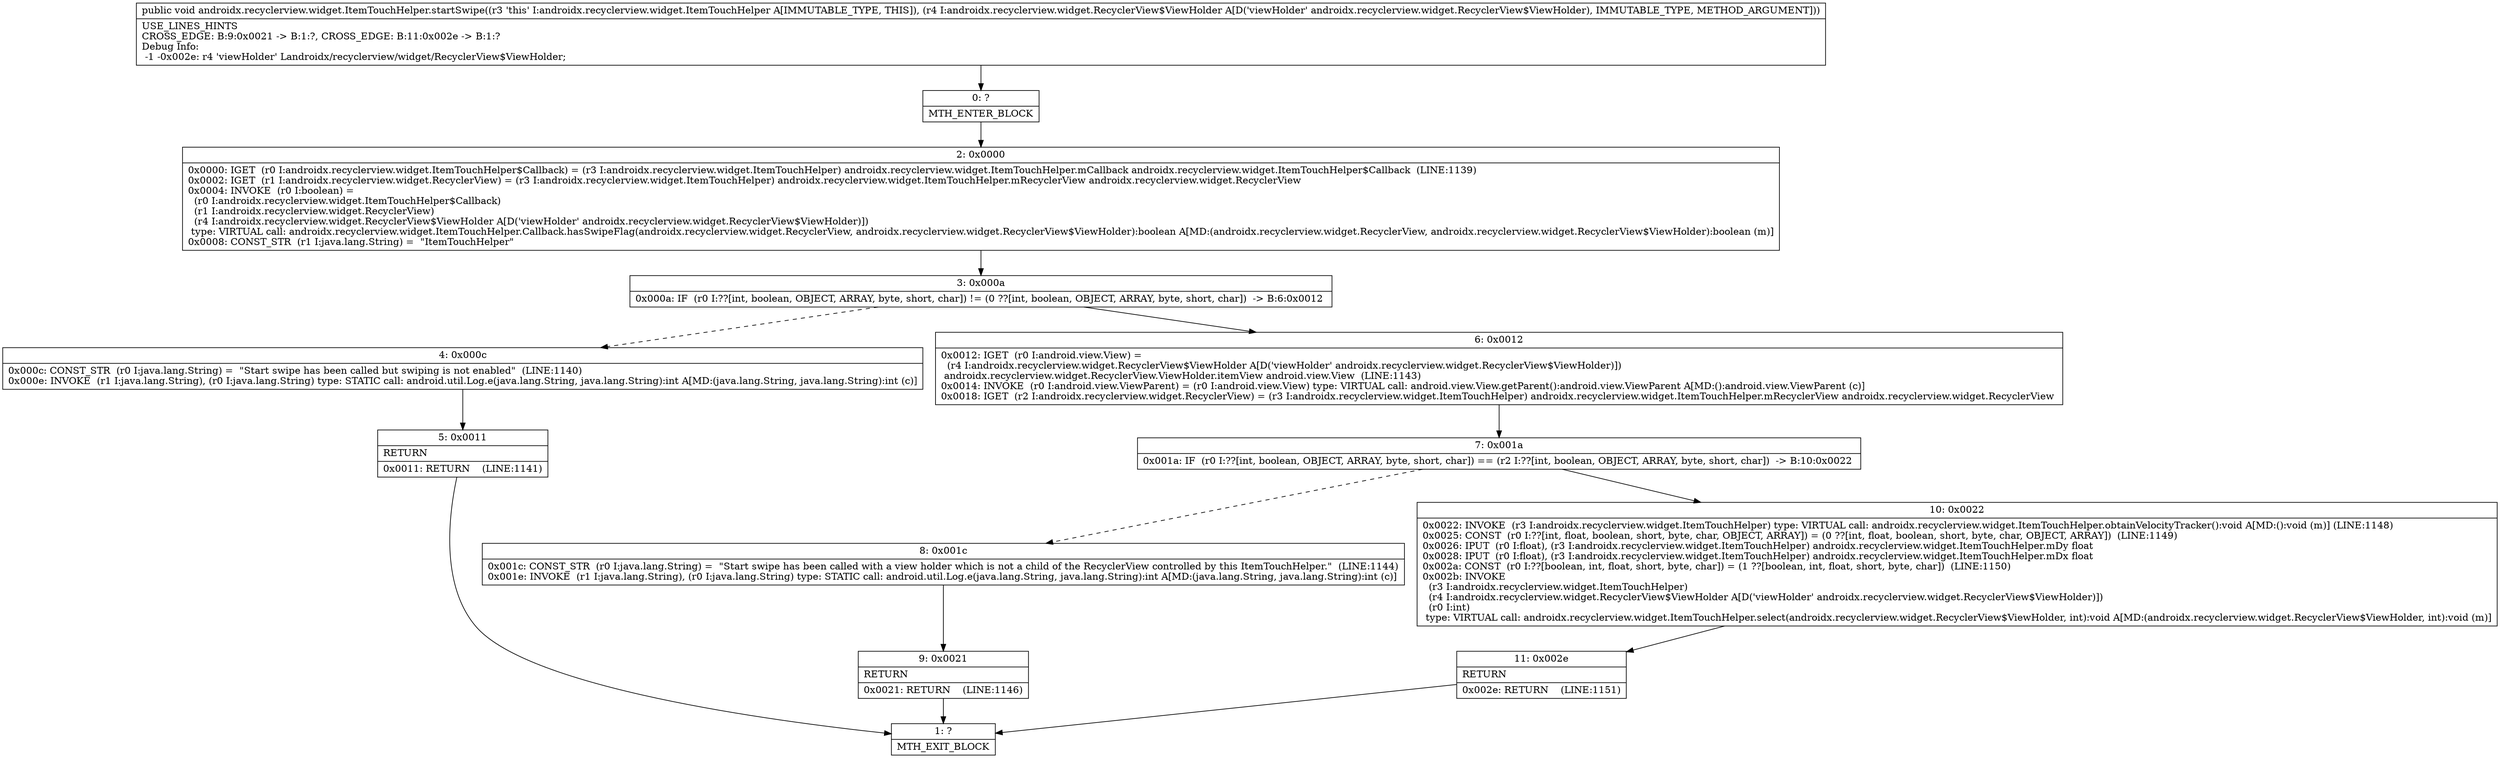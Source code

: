 digraph "CFG forandroidx.recyclerview.widget.ItemTouchHelper.startSwipe(Landroidx\/recyclerview\/widget\/RecyclerView$ViewHolder;)V" {
Node_0 [shape=record,label="{0\:\ ?|MTH_ENTER_BLOCK\l}"];
Node_2 [shape=record,label="{2\:\ 0x0000|0x0000: IGET  (r0 I:androidx.recyclerview.widget.ItemTouchHelper$Callback) = (r3 I:androidx.recyclerview.widget.ItemTouchHelper) androidx.recyclerview.widget.ItemTouchHelper.mCallback androidx.recyclerview.widget.ItemTouchHelper$Callback  (LINE:1139)\l0x0002: IGET  (r1 I:androidx.recyclerview.widget.RecyclerView) = (r3 I:androidx.recyclerview.widget.ItemTouchHelper) androidx.recyclerview.widget.ItemTouchHelper.mRecyclerView androidx.recyclerview.widget.RecyclerView \l0x0004: INVOKE  (r0 I:boolean) = \l  (r0 I:androidx.recyclerview.widget.ItemTouchHelper$Callback)\l  (r1 I:androidx.recyclerview.widget.RecyclerView)\l  (r4 I:androidx.recyclerview.widget.RecyclerView$ViewHolder A[D('viewHolder' androidx.recyclerview.widget.RecyclerView$ViewHolder)])\l type: VIRTUAL call: androidx.recyclerview.widget.ItemTouchHelper.Callback.hasSwipeFlag(androidx.recyclerview.widget.RecyclerView, androidx.recyclerview.widget.RecyclerView$ViewHolder):boolean A[MD:(androidx.recyclerview.widget.RecyclerView, androidx.recyclerview.widget.RecyclerView$ViewHolder):boolean (m)]\l0x0008: CONST_STR  (r1 I:java.lang.String) =  \"ItemTouchHelper\" \l}"];
Node_3 [shape=record,label="{3\:\ 0x000a|0x000a: IF  (r0 I:??[int, boolean, OBJECT, ARRAY, byte, short, char]) != (0 ??[int, boolean, OBJECT, ARRAY, byte, short, char])  \-\> B:6:0x0012 \l}"];
Node_4 [shape=record,label="{4\:\ 0x000c|0x000c: CONST_STR  (r0 I:java.lang.String) =  \"Start swipe has been called but swiping is not enabled\"  (LINE:1140)\l0x000e: INVOKE  (r1 I:java.lang.String), (r0 I:java.lang.String) type: STATIC call: android.util.Log.e(java.lang.String, java.lang.String):int A[MD:(java.lang.String, java.lang.String):int (c)]\l}"];
Node_5 [shape=record,label="{5\:\ 0x0011|RETURN\l|0x0011: RETURN    (LINE:1141)\l}"];
Node_1 [shape=record,label="{1\:\ ?|MTH_EXIT_BLOCK\l}"];
Node_6 [shape=record,label="{6\:\ 0x0012|0x0012: IGET  (r0 I:android.view.View) = \l  (r4 I:androidx.recyclerview.widget.RecyclerView$ViewHolder A[D('viewHolder' androidx.recyclerview.widget.RecyclerView$ViewHolder)])\l androidx.recyclerview.widget.RecyclerView.ViewHolder.itemView android.view.View  (LINE:1143)\l0x0014: INVOKE  (r0 I:android.view.ViewParent) = (r0 I:android.view.View) type: VIRTUAL call: android.view.View.getParent():android.view.ViewParent A[MD:():android.view.ViewParent (c)]\l0x0018: IGET  (r2 I:androidx.recyclerview.widget.RecyclerView) = (r3 I:androidx.recyclerview.widget.ItemTouchHelper) androidx.recyclerview.widget.ItemTouchHelper.mRecyclerView androidx.recyclerview.widget.RecyclerView \l}"];
Node_7 [shape=record,label="{7\:\ 0x001a|0x001a: IF  (r0 I:??[int, boolean, OBJECT, ARRAY, byte, short, char]) == (r2 I:??[int, boolean, OBJECT, ARRAY, byte, short, char])  \-\> B:10:0x0022 \l}"];
Node_8 [shape=record,label="{8\:\ 0x001c|0x001c: CONST_STR  (r0 I:java.lang.String) =  \"Start swipe has been called with a view holder which is not a child of the RecyclerView controlled by this ItemTouchHelper.\"  (LINE:1144)\l0x001e: INVOKE  (r1 I:java.lang.String), (r0 I:java.lang.String) type: STATIC call: android.util.Log.e(java.lang.String, java.lang.String):int A[MD:(java.lang.String, java.lang.String):int (c)]\l}"];
Node_9 [shape=record,label="{9\:\ 0x0021|RETURN\l|0x0021: RETURN    (LINE:1146)\l}"];
Node_10 [shape=record,label="{10\:\ 0x0022|0x0022: INVOKE  (r3 I:androidx.recyclerview.widget.ItemTouchHelper) type: VIRTUAL call: androidx.recyclerview.widget.ItemTouchHelper.obtainVelocityTracker():void A[MD:():void (m)] (LINE:1148)\l0x0025: CONST  (r0 I:??[int, float, boolean, short, byte, char, OBJECT, ARRAY]) = (0 ??[int, float, boolean, short, byte, char, OBJECT, ARRAY])  (LINE:1149)\l0x0026: IPUT  (r0 I:float), (r3 I:androidx.recyclerview.widget.ItemTouchHelper) androidx.recyclerview.widget.ItemTouchHelper.mDy float \l0x0028: IPUT  (r0 I:float), (r3 I:androidx.recyclerview.widget.ItemTouchHelper) androidx.recyclerview.widget.ItemTouchHelper.mDx float \l0x002a: CONST  (r0 I:??[boolean, int, float, short, byte, char]) = (1 ??[boolean, int, float, short, byte, char])  (LINE:1150)\l0x002b: INVOKE  \l  (r3 I:androidx.recyclerview.widget.ItemTouchHelper)\l  (r4 I:androidx.recyclerview.widget.RecyclerView$ViewHolder A[D('viewHolder' androidx.recyclerview.widget.RecyclerView$ViewHolder)])\l  (r0 I:int)\l type: VIRTUAL call: androidx.recyclerview.widget.ItemTouchHelper.select(androidx.recyclerview.widget.RecyclerView$ViewHolder, int):void A[MD:(androidx.recyclerview.widget.RecyclerView$ViewHolder, int):void (m)]\l}"];
Node_11 [shape=record,label="{11\:\ 0x002e|RETURN\l|0x002e: RETURN    (LINE:1151)\l}"];
MethodNode[shape=record,label="{public void androidx.recyclerview.widget.ItemTouchHelper.startSwipe((r3 'this' I:androidx.recyclerview.widget.ItemTouchHelper A[IMMUTABLE_TYPE, THIS]), (r4 I:androidx.recyclerview.widget.RecyclerView$ViewHolder A[D('viewHolder' androidx.recyclerview.widget.RecyclerView$ViewHolder), IMMUTABLE_TYPE, METHOD_ARGUMENT]))  | USE_LINES_HINTS\lCROSS_EDGE: B:9:0x0021 \-\> B:1:?, CROSS_EDGE: B:11:0x002e \-\> B:1:?\lDebug Info:\l  \-1 \-0x002e: r4 'viewHolder' Landroidx\/recyclerview\/widget\/RecyclerView$ViewHolder;\l}"];
MethodNode -> Node_0;Node_0 -> Node_2;
Node_2 -> Node_3;
Node_3 -> Node_4[style=dashed];
Node_3 -> Node_6;
Node_4 -> Node_5;
Node_5 -> Node_1;
Node_6 -> Node_7;
Node_7 -> Node_8[style=dashed];
Node_7 -> Node_10;
Node_8 -> Node_9;
Node_9 -> Node_1;
Node_10 -> Node_11;
Node_11 -> Node_1;
}

